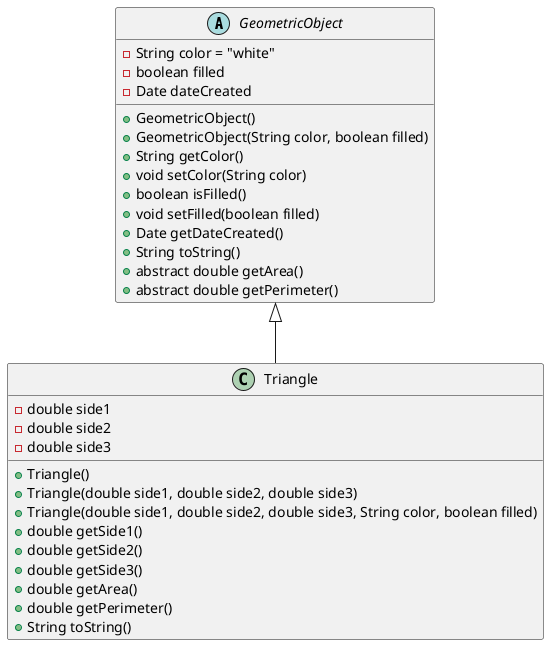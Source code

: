 @startuml

abstract class GeometricObject {
    - String color = "white"
    - boolean filled
    - Date dateCreated
    + GeometricObject()
    + GeometricObject(String color, boolean filled)
    + String getColor()
    + void setColor(String color)
    + boolean isFilled()
    + void setFilled(boolean filled)
    + Date getDateCreated()
    + String toString()
    + abstract double getArea()
    + abstract double getPerimeter()
}

class Triangle {
    - double side1
    - double side2
    - double side3
    + Triangle()
    + Triangle(double side1, double side2, double side3)
    + Triangle(double side1, double side2, double side3, String color, boolean filled)
    + double getSide1()
    + double getSide2()
    + double getSide3()
    + double getArea()
    + double getPerimeter()
    + String toString()
}

GeometricObject <|-- Triangle

@enduml
